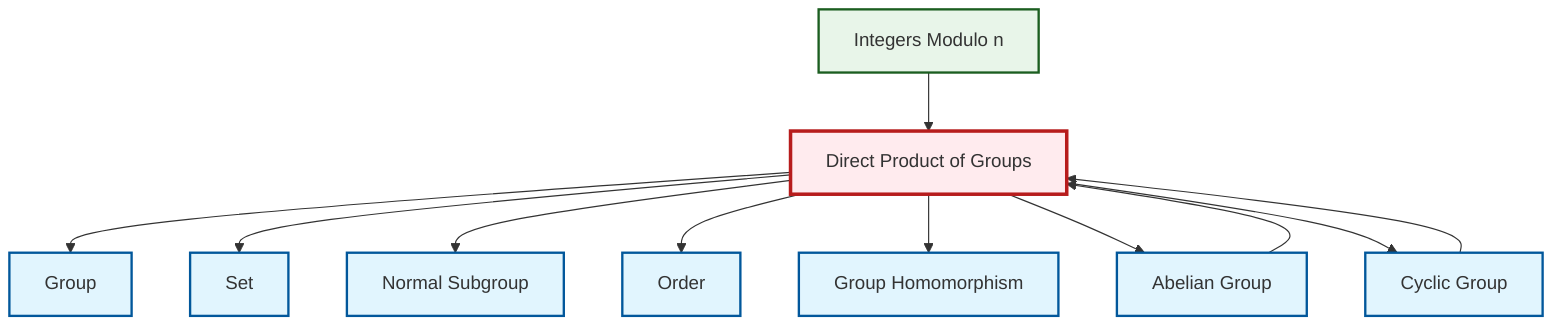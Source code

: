 graph TD
    classDef definition fill:#e1f5fe,stroke:#01579b,stroke-width:2px
    classDef theorem fill:#f3e5f5,stroke:#4a148c,stroke-width:2px
    classDef axiom fill:#fff3e0,stroke:#e65100,stroke-width:2px
    classDef example fill:#e8f5e9,stroke:#1b5e20,stroke-width:2px
    classDef current fill:#ffebee,stroke:#b71c1c,stroke-width:3px
    def-order["Order"]:::definition
    def-direct-product["Direct Product of Groups"]:::definition
    def-homomorphism["Group Homomorphism"]:::definition
    ex-quotient-integers-mod-n["Integers Modulo n"]:::example
    def-cyclic-group["Cyclic Group"]:::definition
    def-set["Set"]:::definition
    def-normal-subgroup["Normal Subgroup"]:::definition
    def-group["Group"]:::definition
    def-abelian-group["Abelian Group"]:::definition
    def-direct-product --> def-group
    def-cyclic-group --> def-direct-product
    def-direct-product --> def-set
    def-direct-product --> def-normal-subgroup
    def-direct-product --> def-order
    def-direct-product --> def-homomorphism
    def-abelian-group --> def-direct-product
    def-direct-product --> def-abelian-group
    def-direct-product --> def-cyclic-group
    ex-quotient-integers-mod-n --> def-direct-product
    class def-direct-product current